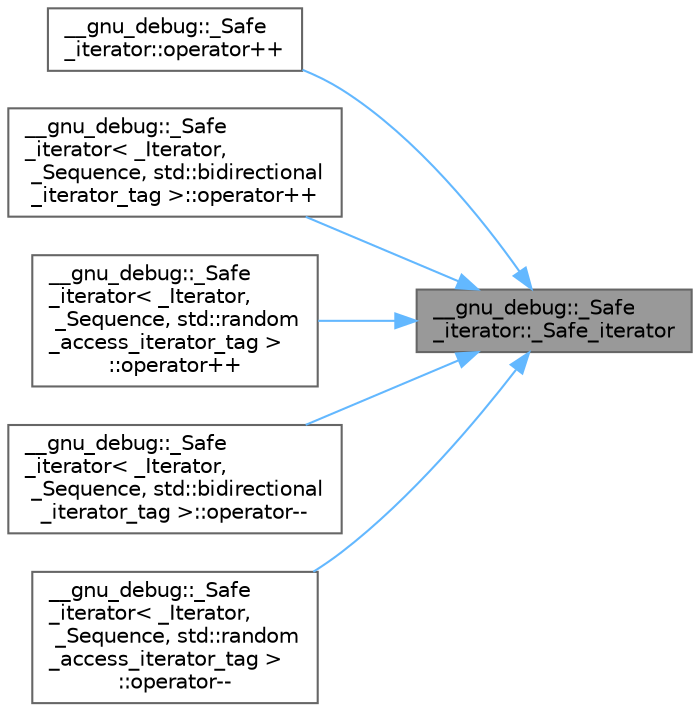 digraph "__gnu_debug::_Safe_iterator::_Safe_iterator"
{
 // LATEX_PDF_SIZE
  bgcolor="transparent";
  edge [fontname=Helvetica,fontsize=10,labelfontname=Helvetica,labelfontsize=10];
  node [fontname=Helvetica,fontsize=10,shape=box,height=0.2,width=0.4];
  rankdir="RL";
  Node1 [id="Node000001",label="__gnu_debug::_Safe\l_iterator::_Safe_iterator",height=0.2,width=0.4,color="gray40", fillcolor="grey60", style="filled", fontcolor="black",tooltip=" "];
  Node1 -> Node2 [id="edge1_Node000001_Node000002",dir="back",color="steelblue1",style="solid",tooltip=" "];
  Node2 [id="Node000002",label="__gnu_debug::_Safe\l_iterator::operator++",height=0.2,width=0.4,color="grey40", fillcolor="white", style="filled",URL="$class____gnu__debug_1_1___safe__iterator.html#afcab5e513c8f51d1603094b906f2a5b7",tooltip="Iterator postincrement."];
  Node1 -> Node3 [id="edge2_Node000001_Node000003",dir="back",color="steelblue1",style="solid",tooltip=" "];
  Node3 [id="Node000003",label="__gnu_debug::_Safe\l_iterator\< _Iterator,\l _Sequence, std::bidirectional\l_iterator_tag \>::operator++",height=0.2,width=0.4,color="grey40", fillcolor="white", style="filled",URL="$class____gnu__debug_1_1___safe__iterator_3_01___iterator_00_01___sequence_00_01std_1_1bidirectional__iterator__tag_01_4.html#aa380eff611c872f236277e43e4eedf7b",tooltip="Iterator postincrement."];
  Node1 -> Node4 [id="edge3_Node000001_Node000004",dir="back",color="steelblue1",style="solid",tooltip=" "];
  Node4 [id="Node000004",label="__gnu_debug::_Safe\l_iterator\< _Iterator,\l _Sequence, std::random\l_access_iterator_tag \>\l::operator++",height=0.2,width=0.4,color="grey40", fillcolor="white", style="filled",URL="$class____gnu__debug_1_1___safe__iterator_3_01___iterator_00_01___sequence_00_01std_1_1random__access__iterator__tag_01_4.html#a61358f097d8d36a1ae2de73f37c4c607",tooltip="Iterator postincrement."];
  Node1 -> Node5 [id="edge4_Node000001_Node000005",dir="back",color="steelblue1",style="solid",tooltip=" "];
  Node5 [id="Node000005",label="__gnu_debug::_Safe\l_iterator\< _Iterator,\l _Sequence, std::bidirectional\l_iterator_tag \>::operator--",height=0.2,width=0.4,color="grey40", fillcolor="white", style="filled",URL="$class____gnu__debug_1_1___safe__iterator_3_01___iterator_00_01___sequence_00_01std_1_1bidirectional__iterator__tag_01_4.html#a116df69aba5b5e6182942243df25b698",tooltip="Iterator postdecrement."];
  Node1 -> Node6 [id="edge5_Node000001_Node000006",dir="back",color="steelblue1",style="solid",tooltip=" "];
  Node6 [id="Node000006",label="__gnu_debug::_Safe\l_iterator\< _Iterator,\l _Sequence, std::random\l_access_iterator_tag \>\l::operator--",height=0.2,width=0.4,color="grey40", fillcolor="white", style="filled",URL="$class____gnu__debug_1_1___safe__iterator_3_01___iterator_00_01___sequence_00_01std_1_1random__access__iterator__tag_01_4.html#a544aad819b4c547a2c201e68038f80db",tooltip="Iterator postdecrement."];
}
